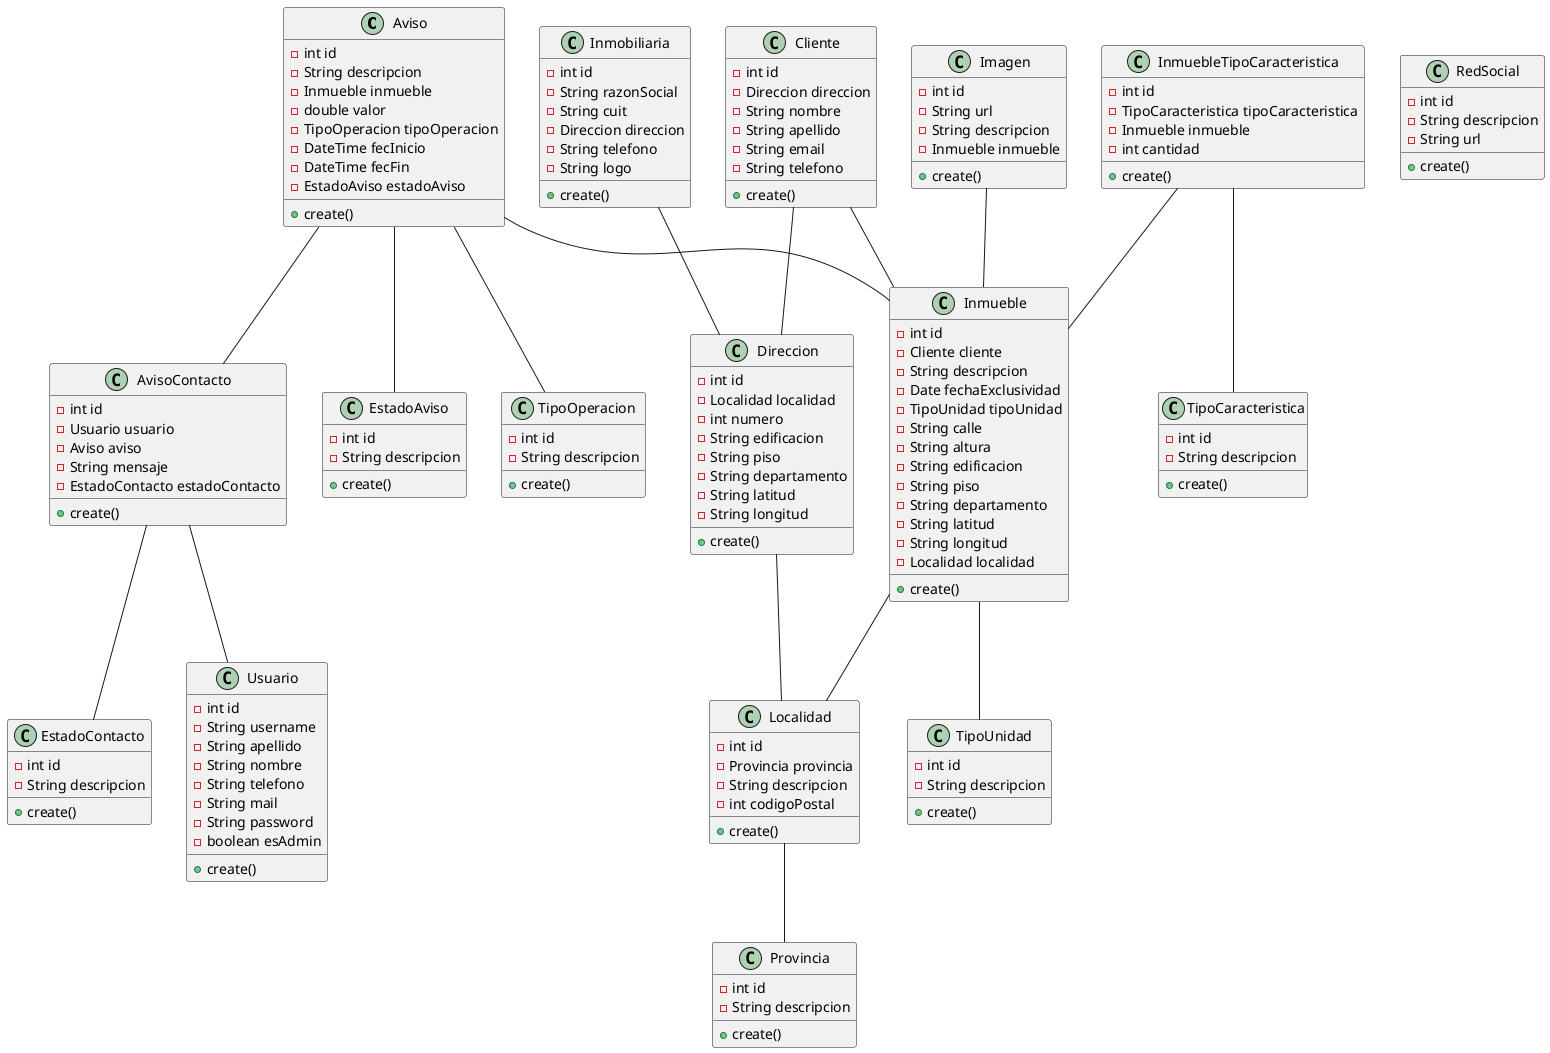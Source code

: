 @startuml
'https://plantuml.com/class-diagram
class Aviso {
- int id
- String descripcion
- Inmueble inmueble
- double valor
- TipoOperacion tipoOperacion
- DateTime fecInicio
- DateTime fecFin
- EstadoAviso estadoAviso
+create()
}
class AvisoContacto {
-int id
-Usuario usuario
-Aviso aviso
-String mensaje
-EstadoContacto estadoContacto
+create()
}
class TipoCaracteristica{
-int id
-String descripcion
+create()
}
class Cliente{
-int id
-Direccion direccion
-String nombre
-String apellido
-String email
-String telefono
+create()
}
class Direccion{
-int id
-Localidad localidad
-int numero
-String edificacion
-String piso
-String departamento
-String latitud
-String longitud
+create()
}
class EstadoAviso{
-int id
-String descripcion
+create()
}
class EstadoContacto{
-int id
-String descripcion
+create()
}
class Imagen{
-int id
-String url
-String descripcion
-Inmueble inmueble
+create()
}
class Inmobiliaria {
-int id
-String razonSocial
-String cuit
-Direccion direccion
-String telefono
-String logo
+create()
}
class Inmueble {
-int id
-Cliente cliente
-String descripcion
-Date fechaExclusividad
-TipoUnidad tipoUnidad
 -String calle
 -String altura
 -String edificacion
 -String piso
 -String departamento
 -String latitud
 -String longitud
 -Localidad localidad

+create()
}
class InmuebleTipoCaracteristica {
-int id
-TipoCaracteristica tipoCaracteristica
-Inmueble inmueble
-int cantidad
+create()
}
class Localidad {
-int id
-Provincia provincia
-String descripcion
-int codigoPostal
+create()
}
class Provincia {
-int id
-String descripcion
+create()
}
class RedSocial {
-int id
-String descripcion
-String url
+create()
}
class TipoOperacion {
-int id
-String descripcion
+create()
}
class TipoUnidad {
-int id
-String descripcion
+create()
}
class Usuario {
-int id
-String username
-String apellido
-String nombre
-String telefono
-String mail
-String password
-boolean esAdmin
+create()
}

Aviso -- AvisoContacto
Aviso -- Inmueble
Aviso -- TipoOperacion
Aviso -- EstadoAviso

AvisoContacto -- Usuario
AvisoContacto -- EstadoContacto

Cliente -- Direccion
Cliente -- Inmueble

Inmueble -- TipoUnidad
Inmueble -- Localidad
InmuebleTipoCaracteristica -- TipoCaracteristica
InmuebleTipoCaracteristica -- Inmueble
Imagen -- Inmueble

Inmobiliaria -- Direccion

Direccion -- Localidad
Localidad -- Provincia



@enduml